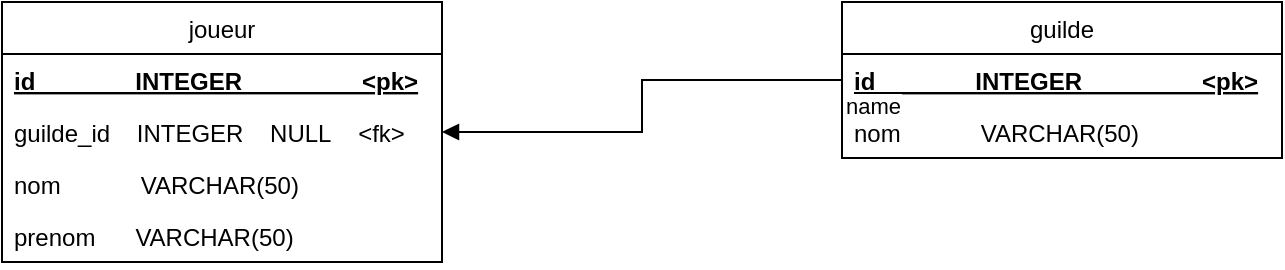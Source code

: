 <mxfile version="20.8.16" type="device"><diagram name="Page-1" id="7LlzRsiOOmXyHwQ9ZsCk"><mxGraphModel dx="1036" dy="614" grid="1" gridSize="10" guides="1" tooltips="1" connect="1" arrows="1" fold="1" page="1" pageScale="1" pageWidth="827" pageHeight="1169" math="0" shadow="0"><root><mxCell id="0"/><mxCell id="1" parent="0"/><mxCell id="Du7dl5tmnH3s4AaK7tPS-1" value="joueur" style="swimlane;fontStyle=0;childLayout=stackLayout;horizontal=1;startSize=26;fillColor=none;horizontalStack=0;resizeParent=1;resizeParentMax=0;resizeLast=0;collapsible=1;marginBottom=0;" vertex="1" parent="1"><mxGeometry x="40" y="170" width="220" height="130" as="geometry"/></mxCell><mxCell id="Du7dl5tmnH3s4AaK7tPS-2" value="id               INTEGER                  &lt;pk&gt;" style="text;strokeColor=none;fillColor=none;align=left;verticalAlign=top;spacingLeft=4;spacingRight=4;overflow=hidden;rotatable=0;points=[[0,0.5],[1,0.5]];portConstraint=eastwest;fontStyle=5" vertex="1" parent="Du7dl5tmnH3s4AaK7tPS-1"><mxGeometry y="26" width="220" height="26" as="geometry"/></mxCell><mxCell id="Du7dl5tmnH3s4AaK7tPS-3" value="guilde_id    INTEGER    NULL    &lt;fk&gt;" style="text;strokeColor=none;fillColor=none;align=left;verticalAlign=top;spacingLeft=4;spacingRight=4;overflow=hidden;rotatable=0;points=[[0,0.5],[1,0.5]];portConstraint=eastwest;" vertex="1" parent="Du7dl5tmnH3s4AaK7tPS-1"><mxGeometry y="52" width="220" height="26" as="geometry"/></mxCell><mxCell id="Du7dl5tmnH3s4AaK7tPS-4" value="nom            VARCHAR(50)" style="text;strokeColor=none;fillColor=none;align=left;verticalAlign=top;spacingLeft=4;spacingRight=4;overflow=hidden;rotatable=0;points=[[0,0.5],[1,0.5]];portConstraint=eastwest;" vertex="1" parent="Du7dl5tmnH3s4AaK7tPS-1"><mxGeometry y="78" width="220" height="26" as="geometry"/></mxCell><mxCell id="Du7dl5tmnH3s4AaK7tPS-5" value="prenom      VARCHAR(50)" style="text;strokeColor=none;fillColor=none;align=left;verticalAlign=top;spacingLeft=4;spacingRight=4;overflow=hidden;rotatable=0;points=[[0,0.5],[1,0.5]];portConstraint=eastwest;" vertex="1" parent="Du7dl5tmnH3s4AaK7tPS-1"><mxGeometry y="104" width="220" height="26" as="geometry"/></mxCell><mxCell id="Du7dl5tmnH3s4AaK7tPS-10" value="guilde" style="swimlane;fontStyle=0;childLayout=stackLayout;horizontal=1;startSize=26;fillColor=none;horizontalStack=0;resizeParent=1;resizeParentMax=0;resizeLast=0;collapsible=1;marginBottom=0;" vertex="1" parent="1"><mxGeometry x="460" y="170" width="220" height="78" as="geometry"/></mxCell><mxCell id="Du7dl5tmnH3s4AaK7tPS-11" value="id               INTEGER                  &lt;pk&gt;" style="text;strokeColor=none;fillColor=none;align=left;verticalAlign=top;spacingLeft=4;spacingRight=4;overflow=hidden;rotatable=0;points=[[0,0.5],[1,0.5]];portConstraint=eastwest;fontStyle=5" vertex="1" parent="Du7dl5tmnH3s4AaK7tPS-10"><mxGeometry y="26" width="220" height="26" as="geometry"/></mxCell><mxCell id="Du7dl5tmnH3s4AaK7tPS-13" value="nom            VARCHAR(50)" style="text;strokeColor=none;fillColor=none;align=left;verticalAlign=top;spacingLeft=4;spacingRight=4;overflow=hidden;rotatable=0;points=[[0,0.5],[1,0.5]];portConstraint=eastwest;" vertex="1" parent="Du7dl5tmnH3s4AaK7tPS-10"><mxGeometry y="52" width="220" height="26" as="geometry"/></mxCell><mxCell id="Du7dl5tmnH3s4AaK7tPS-15" value="name" style="endArrow=block;endFill=1;html=1;edgeStyle=orthogonalEdgeStyle;align=left;verticalAlign=top;rounded=0;exitX=0;exitY=0.5;exitDx=0;exitDy=0;entryX=1;entryY=0.5;entryDx=0;entryDy=0;" edge="1" parent="1" source="Du7dl5tmnH3s4AaK7tPS-11" target="Du7dl5tmnH3s4AaK7tPS-3"><mxGeometry x="-1" relative="1" as="geometry"><mxPoint x="330" y="320" as="sourcePoint"/><mxPoint x="490" y="320" as="targetPoint"/></mxGeometry></mxCell></root></mxGraphModel></diagram></mxfile>